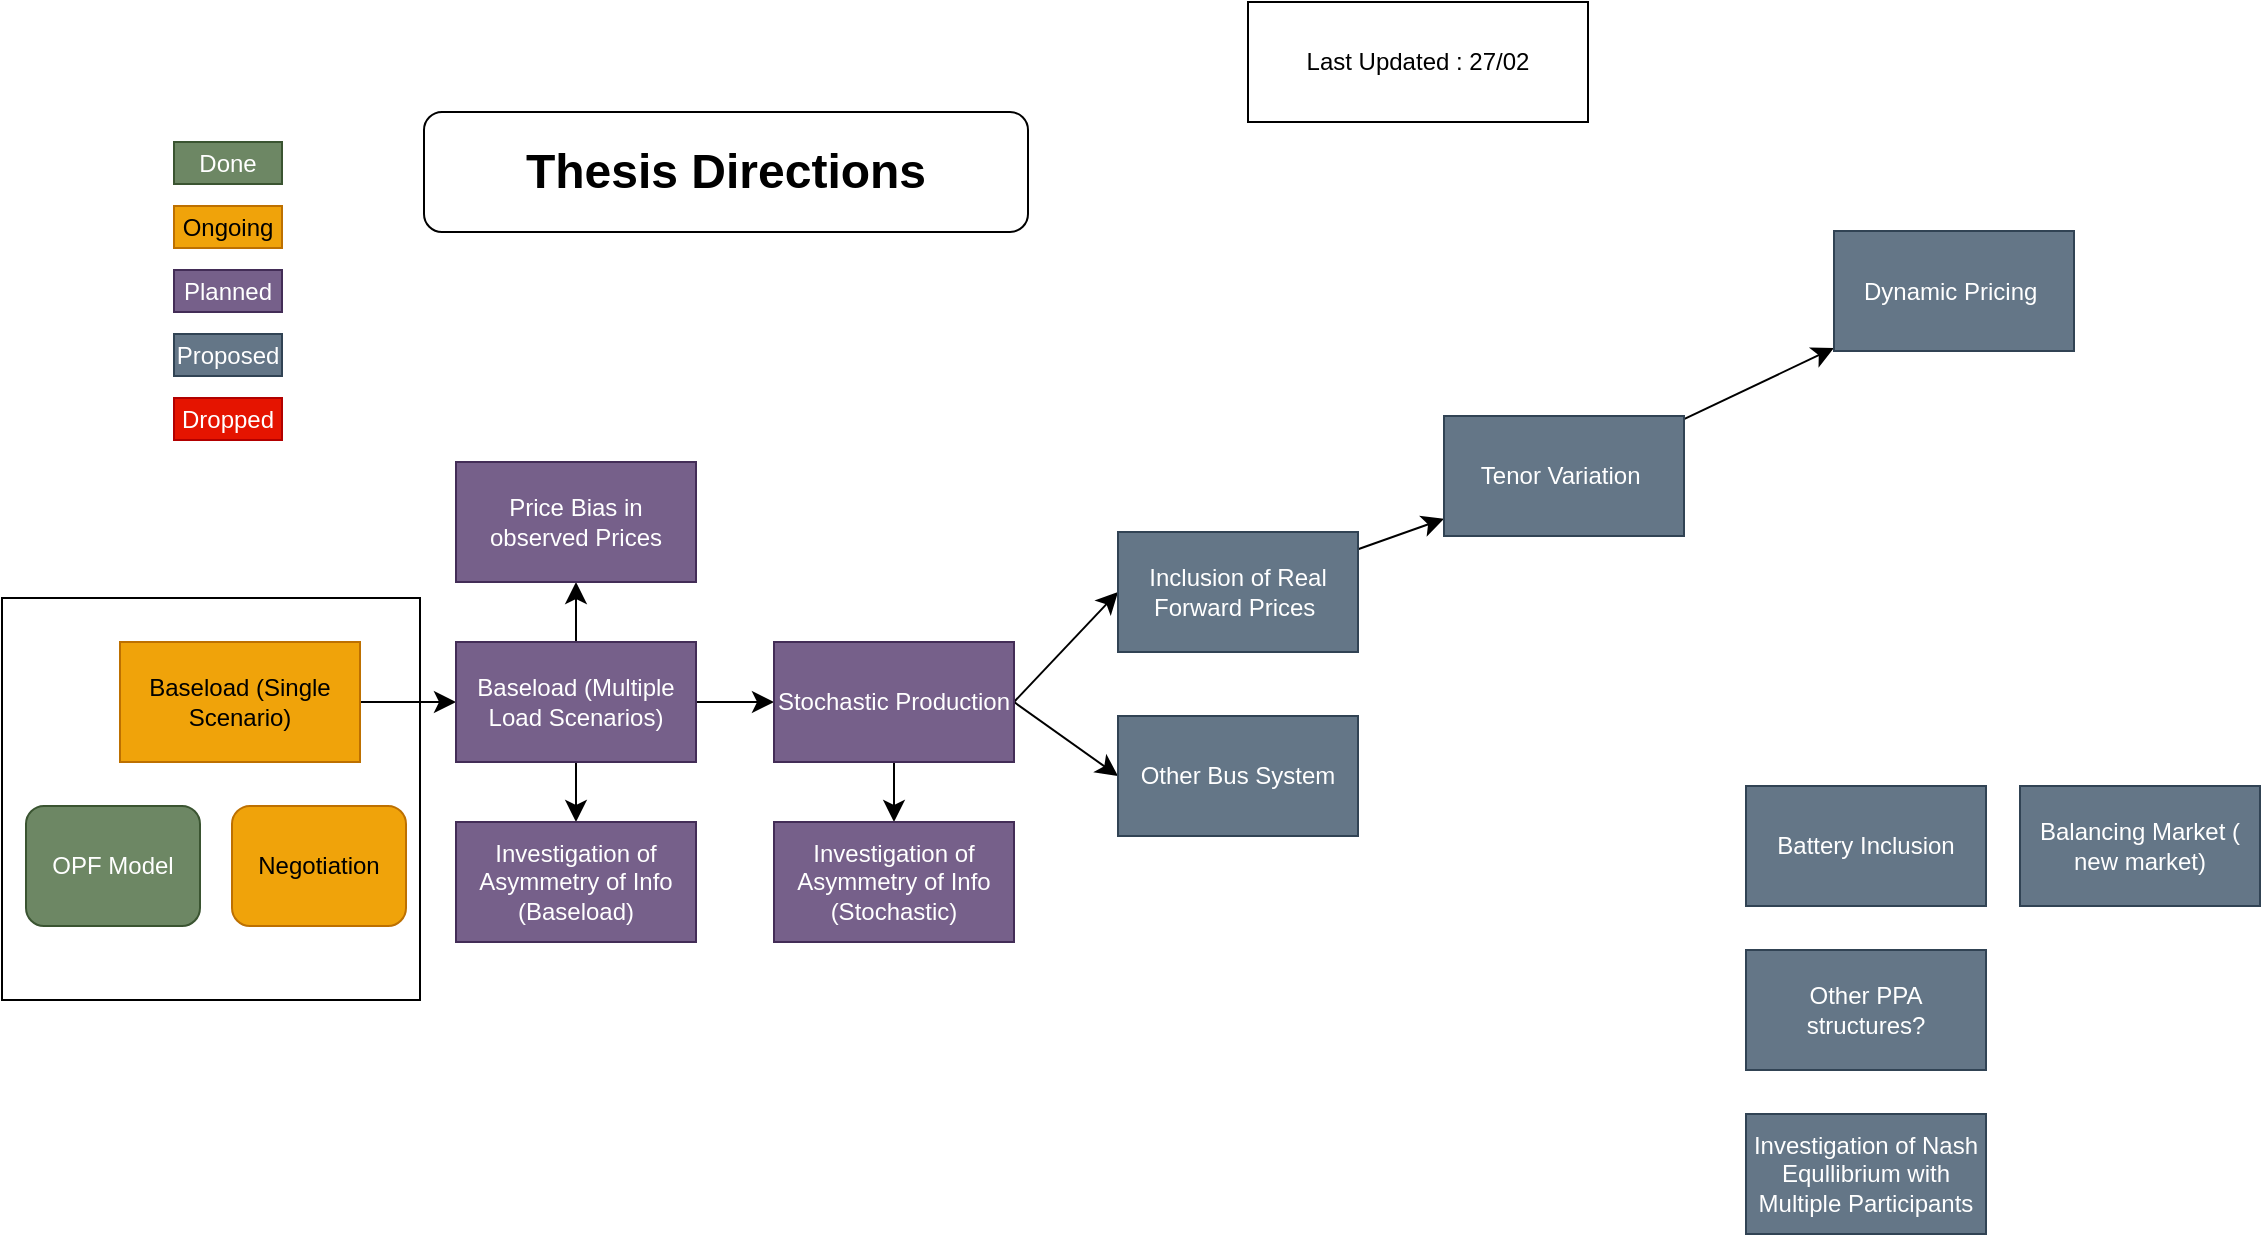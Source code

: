 <mxfile version="26.0.16">
  <diagram name="Page-1" id="gxrjSW7dHCJMyxnZooIF">
    <mxGraphModel dx="1194" dy="828" grid="0" gridSize="10" guides="1" tooltips="1" connect="1" arrows="1" fold="1" page="0" pageScale="1" pageWidth="827" pageHeight="1169" math="0" shadow="0">
      <root>
        <mxCell id="0" />
        <mxCell id="1" parent="0" />
        <mxCell id="rKD6LL7eQiW8871ztSu--3" value="" style="edgeStyle=none;curved=1;rounded=0;orthogonalLoop=1;jettySize=auto;html=1;fontSize=12;startSize=8;endSize=8;exitX=1;exitY=0.5;exitDx=0;exitDy=0;" edge="1" parent="1" source="rKD6LL7eQiW8871ztSu--1" target="rKD6LL7eQiW8871ztSu--2">
          <mxGeometry relative="1" as="geometry">
            <mxPoint x="-73" y="261.091" as="sourcePoint" />
          </mxGeometry>
        </mxCell>
        <mxCell id="rKD6LL7eQiW8871ztSu--1" value="Baseload (Single Scenario)" style="rounded=0;whiteSpace=wrap;html=1;fillColor=#f0a30a;strokeColor=#BD7000;fontColor=#000000;" vertex="1" parent="1">
          <mxGeometry x="-206" y="165" width="120" height="60" as="geometry" />
        </mxCell>
        <mxCell id="rKD6LL7eQiW8871ztSu--6" style="edgeStyle=none;curved=1;rounded=0;orthogonalLoop=1;jettySize=auto;html=1;exitX=1;exitY=0.5;exitDx=0;exitDy=0;entryX=0;entryY=0.5;entryDx=0;entryDy=0;fontSize=12;startSize=8;endSize=8;" edge="1" parent="1" source="rKD6LL7eQiW8871ztSu--2" target="rKD6LL7eQiW8871ztSu--5">
          <mxGeometry relative="1" as="geometry" />
        </mxCell>
        <mxCell id="rKD6LL7eQiW8871ztSu--9" value="" style="edgeStyle=none;curved=1;rounded=0;orthogonalLoop=1;jettySize=auto;html=1;fontSize=12;startSize=8;endSize=8;" edge="1" parent="1" source="rKD6LL7eQiW8871ztSu--2" target="rKD6LL7eQiW8871ztSu--8">
          <mxGeometry relative="1" as="geometry" />
        </mxCell>
        <mxCell id="rKD6LL7eQiW8871ztSu--48" value="" style="edgeStyle=none;curved=1;rounded=0;orthogonalLoop=1;jettySize=auto;html=1;fontSize=12;startSize=8;endSize=8;" edge="1" parent="1" source="rKD6LL7eQiW8871ztSu--2" target="rKD6LL7eQiW8871ztSu--47">
          <mxGeometry relative="1" as="geometry" />
        </mxCell>
        <mxCell id="rKD6LL7eQiW8871ztSu--2" value="Baseload (Multiple Load Scenarios)" style="rounded=0;whiteSpace=wrap;html=1;fillColor=#76608a;fontColor=#ffffff;strokeColor=#432D57;" vertex="1" parent="1">
          <mxGeometry x="-38" y="165" width="120" height="60" as="geometry" />
        </mxCell>
        <mxCell id="rKD6LL7eQiW8871ztSu--28" style="edgeStyle=none;curved=1;rounded=0;orthogonalLoop=1;jettySize=auto;html=1;exitX=1;exitY=0.5;exitDx=0;exitDy=0;entryX=0;entryY=0.5;entryDx=0;entryDy=0;fontSize=12;startSize=8;endSize=8;" edge="1" parent="1" source="rKD6LL7eQiW8871ztSu--5" target="rKD6LL7eQiW8871ztSu--26">
          <mxGeometry relative="1" as="geometry" />
        </mxCell>
        <mxCell id="rKD6LL7eQiW8871ztSu--37" style="edgeStyle=none;curved=1;rounded=0;orthogonalLoop=1;jettySize=auto;html=1;exitX=1;exitY=0.5;exitDx=0;exitDy=0;entryX=0;entryY=0.5;entryDx=0;entryDy=0;fontSize=12;startSize=8;endSize=8;" edge="1" parent="1" source="rKD6LL7eQiW8871ztSu--5" target="rKD6LL7eQiW8871ztSu--36">
          <mxGeometry relative="1" as="geometry" />
        </mxCell>
        <mxCell id="rKD6LL7eQiW8871ztSu--50" value="" style="edgeStyle=none;curved=1;rounded=0;orthogonalLoop=1;jettySize=auto;html=1;fontSize=12;startSize=8;endSize=8;" edge="1" parent="1" source="rKD6LL7eQiW8871ztSu--5" target="rKD6LL7eQiW8871ztSu--49">
          <mxGeometry relative="1" as="geometry" />
        </mxCell>
        <mxCell id="rKD6LL7eQiW8871ztSu--5" value="Stochastic Production" style="rounded=0;whiteSpace=wrap;html=1;fillColor=#76608a;fontColor=#ffffff;strokeColor=#432D57;" vertex="1" parent="1">
          <mxGeometry x="121" y="165" width="120" height="60" as="geometry" />
        </mxCell>
        <mxCell id="rKD6LL7eQiW8871ztSu--30" value="" style="edgeStyle=none;curved=1;rounded=0;orthogonalLoop=1;jettySize=auto;html=1;fontSize=12;startSize=8;endSize=8;" edge="1" parent="1" target="rKD6LL7eQiW8871ztSu--29">
          <mxGeometry relative="1" as="geometry">
            <mxPoint x="413.0" y="231.967" as="sourcePoint" />
          </mxGeometry>
        </mxCell>
        <mxCell id="rKD6LL7eQiW8871ztSu--8" value="Price Bias in observed Prices" style="rounded=0;whiteSpace=wrap;html=1;fillColor=#76608a;fontColor=#ffffff;strokeColor=#432D57;" vertex="1" parent="1">
          <mxGeometry x="-38" y="75" width="120" height="60" as="geometry" />
        </mxCell>
        <mxCell id="rKD6LL7eQiW8871ztSu--14" value="Ongoing" style="rounded=0;whiteSpace=wrap;html=1;fillColor=#f0a30a;fontColor=#000000;strokeColor=#BD7000;" vertex="1" parent="1">
          <mxGeometry x="-179" y="-53" width="54" height="21" as="geometry" />
        </mxCell>
        <mxCell id="rKD6LL7eQiW8871ztSu--15" value="Done" style="rounded=0;whiteSpace=wrap;html=1;fillColor=#6d8764;fontColor=#ffffff;strokeColor=#3A5431;" vertex="1" parent="1">
          <mxGeometry x="-179" y="-85" width="54" height="21" as="geometry" />
        </mxCell>
        <mxCell id="rKD6LL7eQiW8871ztSu--16" value="Planned" style="rounded=0;whiteSpace=wrap;html=1;fillColor=#76608a;fontColor=#ffffff;strokeColor=#432D57;" vertex="1" parent="1">
          <mxGeometry x="-179" y="-21" width="54" height="21" as="geometry" />
        </mxCell>
        <mxCell id="rKD6LL7eQiW8871ztSu--17" value="Proposed" style="rounded=0;whiteSpace=wrap;html=1;fillColor=#647687;fontColor=#ffffff;strokeColor=#314354;" vertex="1" parent="1">
          <mxGeometry x="-179" y="11" width="54" height="21" as="geometry" />
        </mxCell>
        <mxCell id="rKD6LL7eQiW8871ztSu--18" value="Dropped" style="rounded=0;whiteSpace=wrap;html=1;fillColor=#e51400;fontColor=#ffffff;strokeColor=#B20000;" vertex="1" parent="1">
          <mxGeometry x="-179" y="43" width="54" height="21" as="geometry" />
        </mxCell>
        <mxCell id="rKD6LL7eQiW8871ztSu--26" value="Other Bus System" style="rounded=0;whiteSpace=wrap;html=1;fillColor=#647687;fontColor=#ffffff;strokeColor=#314354;" vertex="1" parent="1">
          <mxGeometry x="293" y="202" width="120" height="60" as="geometry" />
        </mxCell>
        <mxCell id="rKD6LL7eQiW8871ztSu--34" value="&lt;h1&gt;Thesis Directions&lt;/h1&gt;" style="rounded=1;whiteSpace=wrap;html=1;" vertex="1" parent="1">
          <mxGeometry x="-54" y="-100" width="302" height="60" as="geometry" />
        </mxCell>
        <mxCell id="rKD6LL7eQiW8871ztSu--39" value="" style="edgeStyle=none;curved=1;rounded=0;orthogonalLoop=1;jettySize=auto;html=1;fontSize=12;startSize=8;endSize=8;" edge="1" parent="1" source="rKD6LL7eQiW8871ztSu--36" target="rKD6LL7eQiW8871ztSu--38">
          <mxGeometry relative="1" as="geometry" />
        </mxCell>
        <mxCell id="rKD6LL7eQiW8871ztSu--36" value="Inclusion of Real Forward Prices&amp;nbsp;" style="rounded=0;whiteSpace=wrap;html=1;fillColor=#647687;fontColor=#ffffff;strokeColor=#314354;" vertex="1" parent="1">
          <mxGeometry x="293" y="110" width="120" height="60" as="geometry" />
        </mxCell>
        <mxCell id="rKD6LL7eQiW8871ztSu--42" value="" style="edgeStyle=none;curved=1;rounded=0;orthogonalLoop=1;jettySize=auto;html=1;fontSize=12;startSize=8;endSize=8;" edge="1" parent="1" source="rKD6LL7eQiW8871ztSu--38" target="rKD6LL7eQiW8871ztSu--41">
          <mxGeometry relative="1" as="geometry" />
        </mxCell>
        <mxCell id="rKD6LL7eQiW8871ztSu--38" value="Tenor Variation&amp;nbsp;" style="rounded=0;whiteSpace=wrap;html=1;fillColor=#647687;fontColor=#ffffff;strokeColor=#314354;" vertex="1" parent="1">
          <mxGeometry x="456" y="52" width="120" height="60" as="geometry" />
        </mxCell>
        <mxCell id="rKD6LL7eQiW8871ztSu--40" value="Last Updated : 27/02" style="rounded=0;whiteSpace=wrap;html=1;" vertex="1" parent="1">
          <mxGeometry x="358" y="-155" width="170" height="60" as="geometry" />
        </mxCell>
        <mxCell id="rKD6LL7eQiW8871ztSu--41" value="Dynamic Pricing&amp;nbsp;" style="rounded=0;whiteSpace=wrap;html=1;fillColor=#647687;fontColor=#ffffff;strokeColor=#314354;" vertex="1" parent="1">
          <mxGeometry x="651" y="-40.5" width="120" height="60" as="geometry" />
        </mxCell>
        <mxCell id="rKD6LL7eQiW8871ztSu--45" value="Other PPA structures?" style="rounded=0;whiteSpace=wrap;html=1;fillColor=#647687;fontColor=#ffffff;strokeColor=#314354;" vertex="1" parent="1">
          <mxGeometry x="607" y="319" width="120" height="60" as="geometry" />
        </mxCell>
        <mxCell id="rKD6LL7eQiW8871ztSu--46" value="Investigation of Nash Equllibrium with Multiple Participants" style="rounded=0;whiteSpace=wrap;html=1;fillColor=#647687;fontColor=#ffffff;strokeColor=#314354;" vertex="1" parent="1">
          <mxGeometry x="607" y="401" width="120" height="60" as="geometry" />
        </mxCell>
        <mxCell id="rKD6LL7eQiW8871ztSu--47" value="Investigation of Asymmetry of Info (Baseload)" style="rounded=0;whiteSpace=wrap;html=1;fillColor=#76608a;fontColor=#ffffff;strokeColor=#432D57;" vertex="1" parent="1">
          <mxGeometry x="-38" y="255" width="120" height="60" as="geometry" />
        </mxCell>
        <mxCell id="rKD6LL7eQiW8871ztSu--49" value="Investigation of Asymmetry of Info (Stochastic)" style="rounded=0;whiteSpace=wrap;html=1;fillColor=#76608a;fontColor=#ffffff;strokeColor=#432D57;" vertex="1" parent="1">
          <mxGeometry x="121" y="255" width="120" height="60" as="geometry" />
        </mxCell>
        <mxCell id="rKD6LL7eQiW8871ztSu--55" value="Battery Inclusion" style="rounded=0;whiteSpace=wrap;html=1;fillColor=#647687;fontColor=#ffffff;strokeColor=#314354;" vertex="1" parent="1">
          <mxGeometry x="607" y="237" width="120" height="60" as="geometry" />
        </mxCell>
        <mxCell id="rKD6LL7eQiW8871ztSu--56" value="Balancing Market ( new market)" style="rounded=0;whiteSpace=wrap;html=1;fillColor=#647687;fontColor=#ffffff;strokeColor=#314354;" vertex="1" parent="1">
          <mxGeometry x="744" y="237" width="120" height="60" as="geometry" />
        </mxCell>
        <mxCell id="rKD6LL7eQiW8871ztSu--59" value="OPF Model" style="rounded=1;whiteSpace=wrap;html=1;fillColor=#6d8764;fontColor=#ffffff;strokeColor=#3A5431;" vertex="1" parent="1">
          <mxGeometry x="-253" y="247" width="87" height="60" as="geometry" />
        </mxCell>
        <mxCell id="rKD6LL7eQiW8871ztSu--60" value="Negotiation" style="rounded=1;whiteSpace=wrap;html=1;fillColor=#f0a30a;fontColor=#000000;strokeColor=#BD7000;" vertex="1" parent="1">
          <mxGeometry x="-150" y="247" width="87" height="60" as="geometry" />
        </mxCell>
        <mxCell id="rKD6LL7eQiW8871ztSu--61" value="" style="rounded=0;whiteSpace=wrap;html=1;fillColor=none;" vertex="1" parent="1">
          <mxGeometry x="-265" y="143" width="209" height="201" as="geometry" />
        </mxCell>
      </root>
    </mxGraphModel>
  </diagram>
</mxfile>
